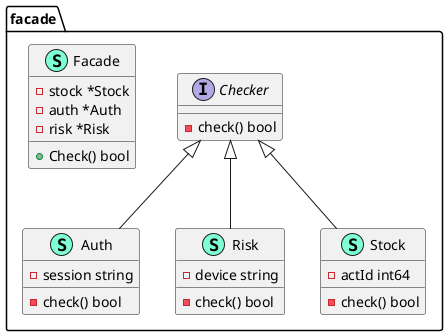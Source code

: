 @startuml
namespace facade {
    class Auth << (S,Aquamarine) >> {
        - session string

        - check() bool

    }
    interface Checker  {
        - check() bool

    }
    class Facade << (S,Aquamarine) >> {
        - stock *Stock
        - auth *Auth
        - risk *Risk

        + Check() bool

    }
    class Risk << (S,Aquamarine) >> {
        - device string

        - check() bool

    }
    class Stock << (S,Aquamarine) >> {
        - actId int64

        - check() bool

    }
}

"facade.Checker" <|-- "facade.Auth"
"facade.Checker" <|-- "facade.Risk"
"facade.Checker" <|-- "facade.Stock"

@enduml
